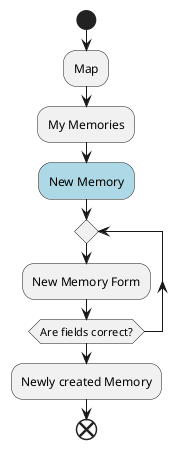 @startuml New content activity diagram
start
:Map;
:My Memories;
#LightBlue:New Memory;
repeat
  :New Memory Form;
  repeat while (Are fields correct?)
:Newly created Memory;
end
@enduml